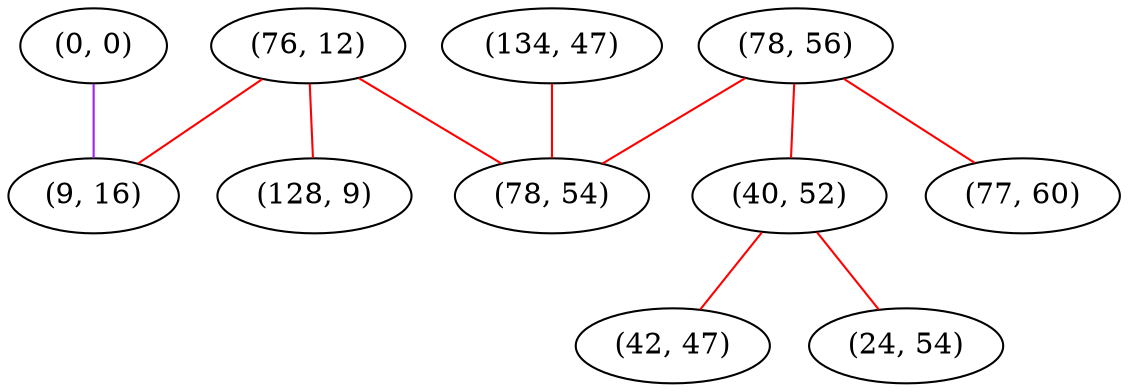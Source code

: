 graph "" {
"(0, 0)";
"(76, 12)";
"(78, 56)";
"(40, 52)";
"(42, 47)";
"(9, 16)";
"(128, 9)";
"(24, 54)";
"(77, 60)";
"(134, 47)";
"(78, 54)";
"(0, 0)" -- "(9, 16)"  [color=purple, key=0, weight=4];
"(76, 12)" -- "(128, 9)"  [color=red, key=0, weight=1];
"(76, 12)" -- "(9, 16)"  [color=red, key=0, weight=1];
"(76, 12)" -- "(78, 54)"  [color=red, key=0, weight=1];
"(78, 56)" -- "(77, 60)"  [color=red, key=0, weight=1];
"(78, 56)" -- "(40, 52)"  [color=red, key=0, weight=1];
"(78, 56)" -- "(78, 54)"  [color=red, key=0, weight=1];
"(40, 52)" -- "(42, 47)"  [color=red, key=0, weight=1];
"(40, 52)" -- "(24, 54)"  [color=red, key=0, weight=1];
"(134, 47)" -- "(78, 54)"  [color=red, key=0, weight=1];
}
